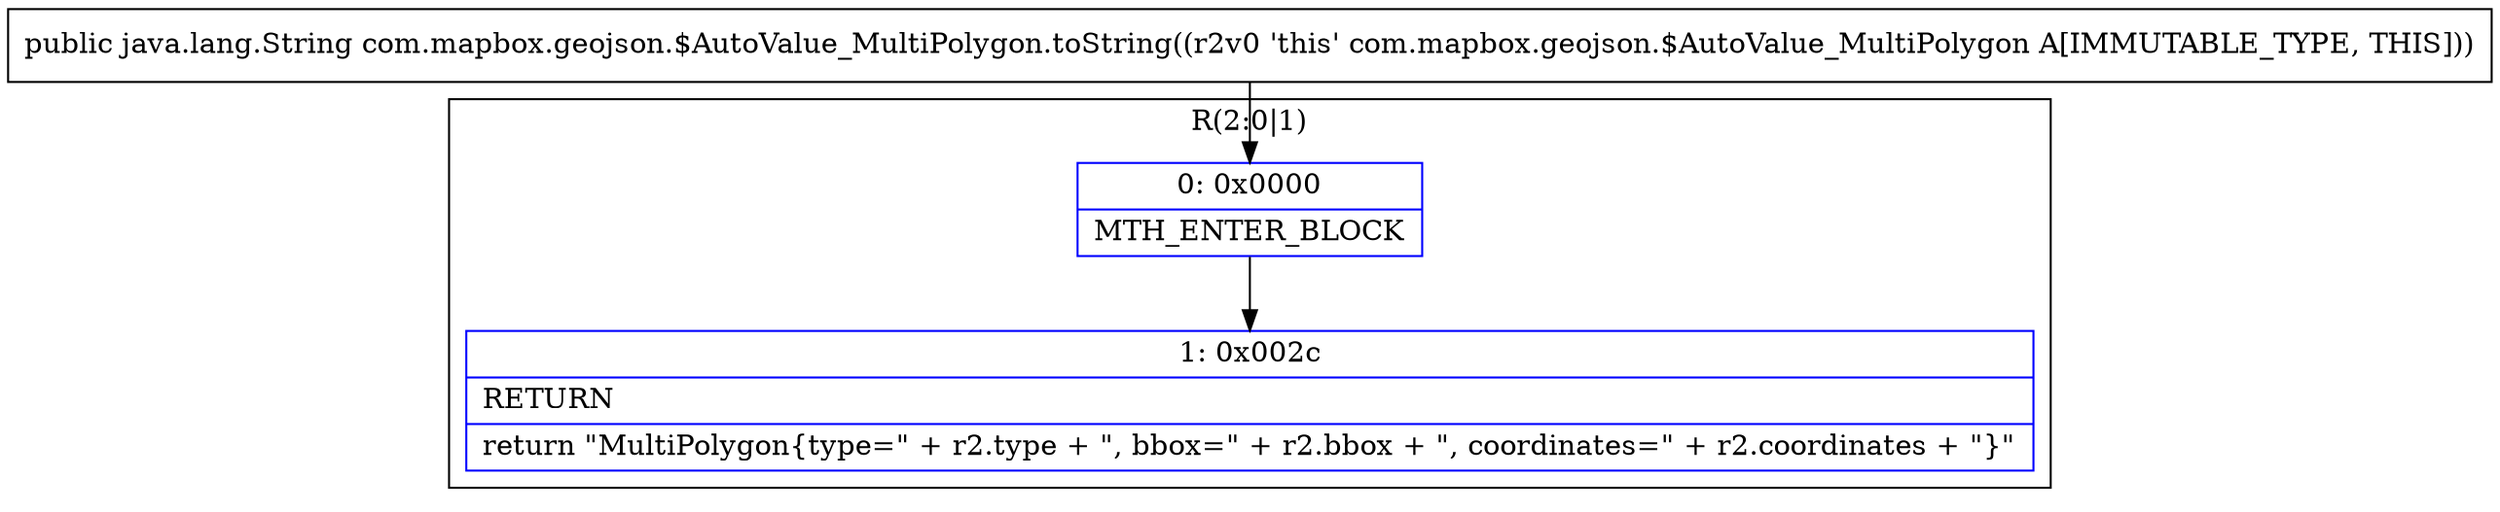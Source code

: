 digraph "CFG forcom.mapbox.geojson.$AutoValue_MultiPolygon.toString()Ljava\/lang\/String;" {
subgraph cluster_Region_28193362 {
label = "R(2:0|1)";
node [shape=record,color=blue];
Node_0 [shape=record,label="{0\:\ 0x0000|MTH_ENTER_BLOCK\l}"];
Node_1 [shape=record,label="{1\:\ 0x002c|RETURN\l|return \"MultiPolygon\{type=\" + r2.type + \", bbox=\" + r2.bbox + \", coordinates=\" + r2.coordinates + \"\}\"\l}"];
}
MethodNode[shape=record,label="{public java.lang.String com.mapbox.geojson.$AutoValue_MultiPolygon.toString((r2v0 'this' com.mapbox.geojson.$AutoValue_MultiPolygon A[IMMUTABLE_TYPE, THIS])) }"];
MethodNode -> Node_0;
Node_0 -> Node_1;
}

